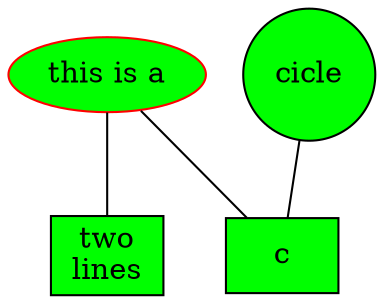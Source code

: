 graph node_settings {
    // DOT中, 节点可以不用声明直接使用; 每个节点首次出现的名称做为该节点的唯一标识
    // 属性设置: 对节点可以设置的常见通用属性有 shape、label、style、color、fillcolor、rank 等
    // 对于不同的形状, 可能还有不同的属性可以设置, 如对于多边形可以设置边数等
    // 节点属性设置时, node 用于设置默认属性(对设置位置之后的点有效), 在点后面用[]设置单独一个点的属性
    node [shape = "box", style = "filled", color = "black", fillcolor = "green"]  // 设置节点的默认形状, 类型, 颜色, 填充颜色
    a [shape = "ellipse", color = "red", label = "this is a"]  // 设置节点a的颜色, 注意默认节点类型是filled, 所以这里的color只是设置a的边框颜色
    b [label = "two\nlines"]  // label 支持 '\n' 换行
    a -- b
    a -- c  // 如果不需要设置 c 的属性, 可以不用声明 c 而直接使用
    node [shape = "circle"]
    d [label = "cicle"]
    c -- d  // d 使用之前最后出现的 node 设置, 形状为 circle
    {rank = same a, d}  // 设置 a 和 d 在同一层
}
